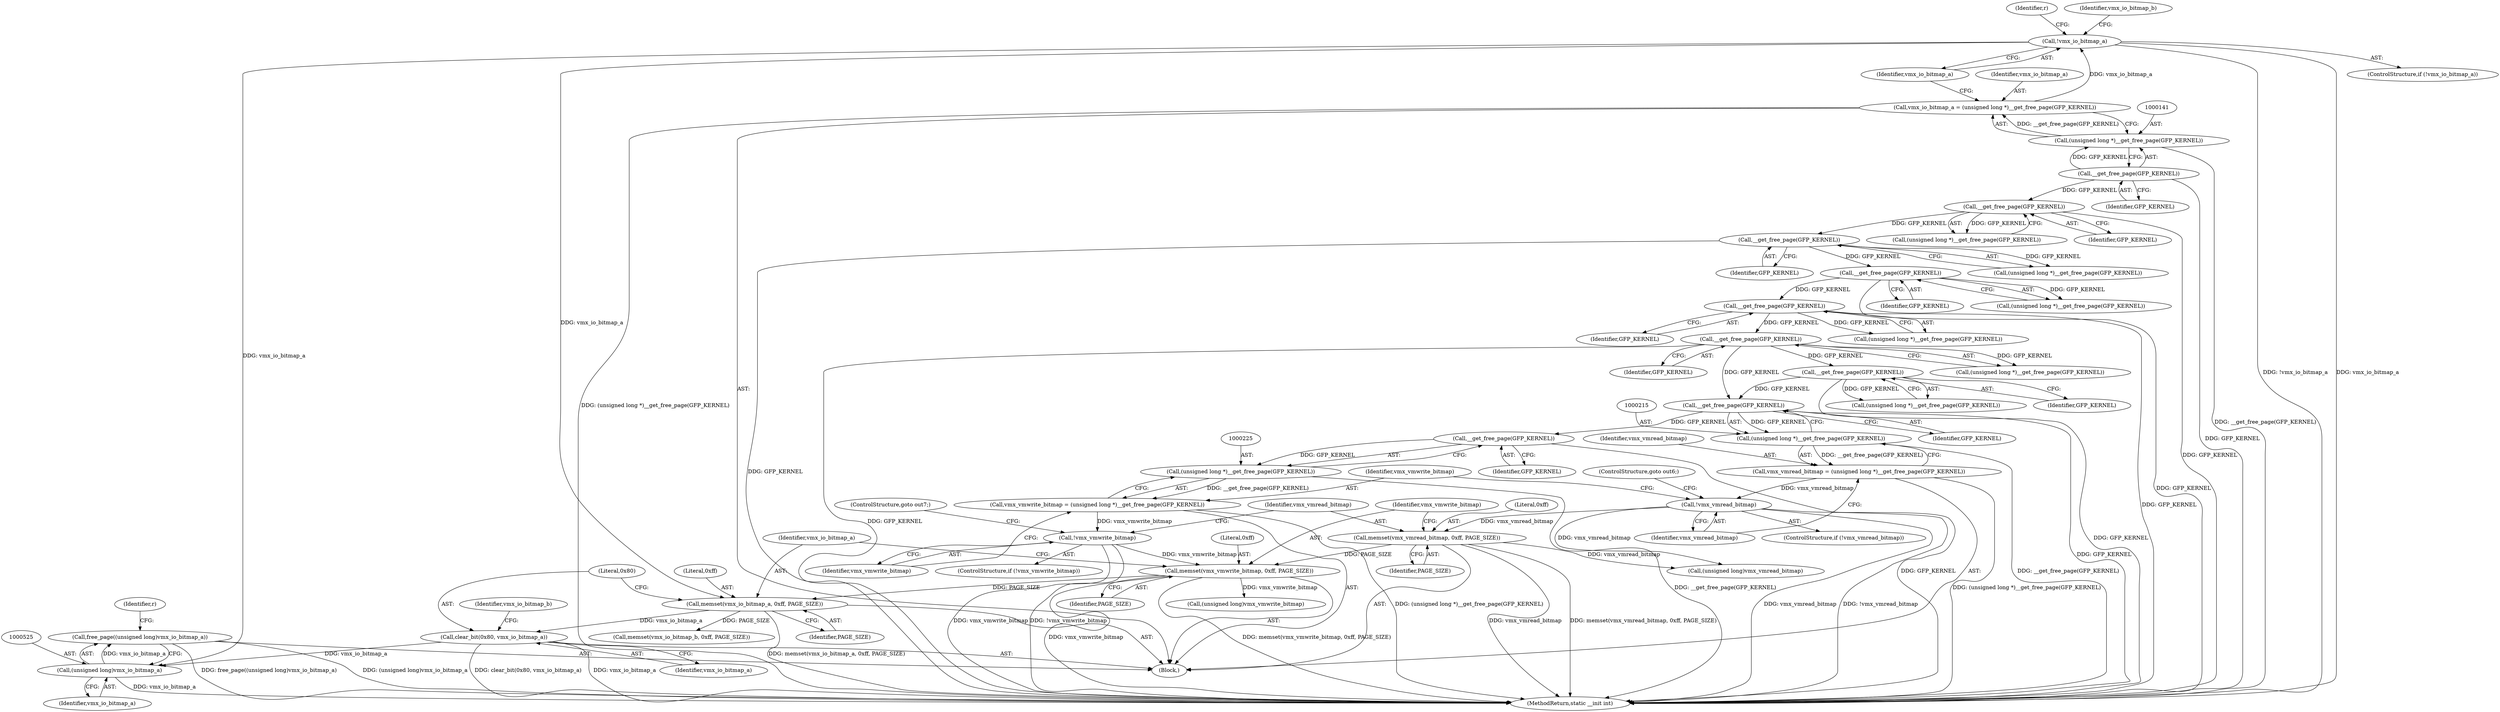 digraph "0_linux_3ce424e45411cf5a13105e0386b6ecf6eeb4f66f@API" {
"1000523" [label="(Call,free_page((unsigned long)vmx_io_bitmap_a))"];
"1000524" [label="(Call,(unsigned long)vmx_io_bitmap_a)"];
"1000244" [label="(Call,clear_bit(0x80, vmx_io_bitmap_a))"];
"1000240" [label="(Call,memset(vmx_io_bitmap_a, 0xff, PAGE_SIZE))"];
"1000145" [label="(Call,!vmx_io_bitmap_a)"];
"1000138" [label="(Call,vmx_io_bitmap_a = (unsigned long *)__get_free_page(GFP_KERNEL))"];
"1000140" [label="(Call,(unsigned long *)__get_free_page(GFP_KERNEL))"];
"1000142" [label="(Call,__get_free_page(GFP_KERNEL))"];
"1000236" [label="(Call,memset(vmx_vmwrite_bitmap, 0xff, PAGE_SIZE))"];
"1000229" [label="(Call,!vmx_vmwrite_bitmap)"];
"1000222" [label="(Call,vmx_vmwrite_bitmap = (unsigned long *)__get_free_page(GFP_KERNEL))"];
"1000224" [label="(Call,(unsigned long *)__get_free_page(GFP_KERNEL))"];
"1000226" [label="(Call,__get_free_page(GFP_KERNEL))"];
"1000216" [label="(Call,__get_free_page(GFP_KERNEL))"];
"1000193" [label="(Call,__get_free_page(GFP_KERNEL))"];
"1000183" [label="(Call,__get_free_page(GFP_KERNEL))"];
"1000173" [label="(Call,__get_free_page(GFP_KERNEL))"];
"1000163" [label="(Call,__get_free_page(GFP_KERNEL))"];
"1000153" [label="(Call,__get_free_page(GFP_KERNEL))"];
"1000206" [label="(Call,__get_free_page(GFP_KERNEL))"];
"1000232" [label="(Call,memset(vmx_vmread_bitmap, 0xff, PAGE_SIZE))"];
"1000219" [label="(Call,!vmx_vmread_bitmap)"];
"1000212" [label="(Call,vmx_vmread_bitmap = (unsigned long *)__get_free_page(GFP_KERNEL))"];
"1000214" [label="(Call,(unsigned long *)__get_free_page(GFP_KERNEL))"];
"1000234" [label="(Literal,0xff)"];
"1000222" [label="(Call,vmx_vmwrite_bitmap = (unsigned long *)__get_free_page(GFP_KERNEL))"];
"1000487" [label="(Call,(unsigned long)vmx_vmread_bitmap)"];
"1000248" [label="(Identifier,vmx_io_bitmap_b)"];
"1000240" [label="(Call,memset(vmx_io_bitmap_a, 0xff, PAGE_SIZE))"];
"1000241" [label="(Identifier,vmx_io_bitmap_a)"];
"1000239" [label="(Identifier,PAGE_SIZE)"];
"1000151" [label="(Call,(unsigned long *)__get_free_page(GFP_KERNEL))"];
"1000174" [label="(Identifier,GFP_KERNEL)"];
"1000526" [label="(Identifier,vmx_io_bitmap_a)"];
"1000144" [label="(ControlStructure,if (!vmx_io_bitmap_a))"];
"1000148" [label="(Identifier,r)"];
"1000183" [label="(Call,__get_free_page(GFP_KERNEL))"];
"1000482" [label="(Call,(unsigned long)vmx_vmwrite_bitmap)"];
"1000193" [label="(Call,__get_free_page(GFP_KERNEL))"];
"1000212" [label="(Call,vmx_vmread_bitmap = (unsigned long *)__get_free_page(GFP_KERNEL))"];
"1000219" [label="(Call,!vmx_vmread_bitmap)"];
"1000138" [label="(Call,vmx_io_bitmap_a = (unsigned long *)__get_free_page(GFP_KERNEL))"];
"1000184" [label="(Identifier,GFP_KERNEL)"];
"1000524" [label="(Call,(unsigned long)vmx_io_bitmap_a)"];
"1000194" [label="(Identifier,GFP_KERNEL)"];
"1000142" [label="(Call,__get_free_page(GFP_KERNEL))"];
"1000235" [label="(Identifier,PAGE_SIZE)"];
"1000207" [label="(Identifier,GFP_KERNEL)"];
"1000246" [label="(Identifier,vmx_io_bitmap_a)"];
"1000214" [label="(Call,(unsigned long *)__get_free_page(GFP_KERNEL))"];
"1000218" [label="(ControlStructure,if (!vmx_vmread_bitmap))"];
"1000221" [label="(ControlStructure,goto out6;)"];
"1000226" [label="(Call,__get_free_page(GFP_KERNEL))"];
"1000223" [label="(Identifier,vmx_vmwrite_bitmap)"];
"1000231" [label="(ControlStructure,goto out7;)"];
"1000229" [label="(Call,!vmx_vmwrite_bitmap)"];
"1000237" [label="(Identifier,vmx_vmwrite_bitmap)"];
"1000228" [label="(ControlStructure,if (!vmx_vmwrite_bitmap))"];
"1000206" [label="(Call,__get_free_page(GFP_KERNEL))"];
"1000181" [label="(Call,(unsigned long *)__get_free_page(GFP_KERNEL))"];
"1000154" [label="(Identifier,GFP_KERNEL)"];
"1000529" [label="(MethodReturn,static __init int)"];
"1000111" [label="(Block,)"];
"1000140" [label="(Call,(unsigned long *)__get_free_page(GFP_KERNEL))"];
"1000227" [label="(Identifier,GFP_KERNEL)"];
"1000217" [label="(Identifier,GFP_KERNEL)"];
"1000204" [label="(Call,(unsigned long *)__get_free_page(GFP_KERNEL))"];
"1000528" [label="(Identifier,r)"];
"1000236" [label="(Call,memset(vmx_vmwrite_bitmap, 0xff, PAGE_SIZE))"];
"1000146" [label="(Identifier,vmx_io_bitmap_a)"];
"1000171" [label="(Call,(unsigned long *)__get_free_page(GFP_KERNEL))"];
"1000164" [label="(Identifier,GFP_KERNEL)"];
"1000247" [label="(Call,memset(vmx_io_bitmap_b, 0xff, PAGE_SIZE))"];
"1000173" [label="(Call,__get_free_page(GFP_KERNEL))"];
"1000143" [label="(Identifier,GFP_KERNEL)"];
"1000230" [label="(Identifier,vmx_vmwrite_bitmap)"];
"1000163" [label="(Call,__get_free_page(GFP_KERNEL))"];
"1000161" [label="(Call,(unsigned long *)__get_free_page(GFP_KERNEL))"];
"1000150" [label="(Identifier,vmx_io_bitmap_b)"];
"1000139" [label="(Identifier,vmx_io_bitmap_a)"];
"1000243" [label="(Identifier,PAGE_SIZE)"];
"1000523" [label="(Call,free_page((unsigned long)vmx_io_bitmap_a))"];
"1000232" [label="(Call,memset(vmx_vmread_bitmap, 0xff, PAGE_SIZE))"];
"1000145" [label="(Call,!vmx_io_bitmap_a)"];
"1000224" [label="(Call,(unsigned long *)__get_free_page(GFP_KERNEL))"];
"1000191" [label="(Call,(unsigned long *)__get_free_page(GFP_KERNEL))"];
"1000220" [label="(Identifier,vmx_vmread_bitmap)"];
"1000245" [label="(Literal,0x80)"];
"1000153" [label="(Call,__get_free_page(GFP_KERNEL))"];
"1000216" [label="(Call,__get_free_page(GFP_KERNEL))"];
"1000242" [label="(Literal,0xff)"];
"1000213" [label="(Identifier,vmx_vmread_bitmap)"];
"1000244" [label="(Call,clear_bit(0x80, vmx_io_bitmap_a))"];
"1000233" [label="(Identifier,vmx_vmread_bitmap)"];
"1000238" [label="(Literal,0xff)"];
"1000523" -> "1000111"  [label="AST: "];
"1000523" -> "1000524"  [label="CFG: "];
"1000524" -> "1000523"  [label="AST: "];
"1000528" -> "1000523"  [label="CFG: "];
"1000523" -> "1000529"  [label="DDG: (unsigned long)vmx_io_bitmap_a"];
"1000523" -> "1000529"  [label="DDG: free_page((unsigned long)vmx_io_bitmap_a)"];
"1000524" -> "1000523"  [label="DDG: vmx_io_bitmap_a"];
"1000524" -> "1000526"  [label="CFG: "];
"1000525" -> "1000524"  [label="AST: "];
"1000526" -> "1000524"  [label="AST: "];
"1000524" -> "1000529"  [label="DDG: vmx_io_bitmap_a"];
"1000244" -> "1000524"  [label="DDG: vmx_io_bitmap_a"];
"1000145" -> "1000524"  [label="DDG: vmx_io_bitmap_a"];
"1000244" -> "1000111"  [label="AST: "];
"1000244" -> "1000246"  [label="CFG: "];
"1000245" -> "1000244"  [label="AST: "];
"1000246" -> "1000244"  [label="AST: "];
"1000248" -> "1000244"  [label="CFG: "];
"1000244" -> "1000529"  [label="DDG: clear_bit(0x80, vmx_io_bitmap_a)"];
"1000244" -> "1000529"  [label="DDG: vmx_io_bitmap_a"];
"1000240" -> "1000244"  [label="DDG: vmx_io_bitmap_a"];
"1000240" -> "1000111"  [label="AST: "];
"1000240" -> "1000243"  [label="CFG: "];
"1000241" -> "1000240"  [label="AST: "];
"1000242" -> "1000240"  [label="AST: "];
"1000243" -> "1000240"  [label="AST: "];
"1000245" -> "1000240"  [label="CFG: "];
"1000240" -> "1000529"  [label="DDG: memset(vmx_io_bitmap_a, 0xff, PAGE_SIZE)"];
"1000145" -> "1000240"  [label="DDG: vmx_io_bitmap_a"];
"1000236" -> "1000240"  [label="DDG: PAGE_SIZE"];
"1000240" -> "1000247"  [label="DDG: PAGE_SIZE"];
"1000145" -> "1000144"  [label="AST: "];
"1000145" -> "1000146"  [label="CFG: "];
"1000146" -> "1000145"  [label="AST: "];
"1000148" -> "1000145"  [label="CFG: "];
"1000150" -> "1000145"  [label="CFG: "];
"1000145" -> "1000529"  [label="DDG: !vmx_io_bitmap_a"];
"1000145" -> "1000529"  [label="DDG: vmx_io_bitmap_a"];
"1000138" -> "1000145"  [label="DDG: vmx_io_bitmap_a"];
"1000138" -> "1000111"  [label="AST: "];
"1000138" -> "1000140"  [label="CFG: "];
"1000139" -> "1000138"  [label="AST: "];
"1000140" -> "1000138"  [label="AST: "];
"1000146" -> "1000138"  [label="CFG: "];
"1000138" -> "1000529"  [label="DDG: (unsigned long *)__get_free_page(GFP_KERNEL)"];
"1000140" -> "1000138"  [label="DDG: __get_free_page(GFP_KERNEL)"];
"1000140" -> "1000142"  [label="CFG: "];
"1000141" -> "1000140"  [label="AST: "];
"1000142" -> "1000140"  [label="AST: "];
"1000140" -> "1000529"  [label="DDG: __get_free_page(GFP_KERNEL)"];
"1000142" -> "1000140"  [label="DDG: GFP_KERNEL"];
"1000142" -> "1000143"  [label="CFG: "];
"1000143" -> "1000142"  [label="AST: "];
"1000142" -> "1000529"  [label="DDG: GFP_KERNEL"];
"1000142" -> "1000153"  [label="DDG: GFP_KERNEL"];
"1000236" -> "1000111"  [label="AST: "];
"1000236" -> "1000239"  [label="CFG: "];
"1000237" -> "1000236"  [label="AST: "];
"1000238" -> "1000236"  [label="AST: "];
"1000239" -> "1000236"  [label="AST: "];
"1000241" -> "1000236"  [label="CFG: "];
"1000236" -> "1000529"  [label="DDG: vmx_vmwrite_bitmap"];
"1000236" -> "1000529"  [label="DDG: memset(vmx_vmwrite_bitmap, 0xff, PAGE_SIZE)"];
"1000229" -> "1000236"  [label="DDG: vmx_vmwrite_bitmap"];
"1000232" -> "1000236"  [label="DDG: PAGE_SIZE"];
"1000236" -> "1000482"  [label="DDG: vmx_vmwrite_bitmap"];
"1000229" -> "1000228"  [label="AST: "];
"1000229" -> "1000230"  [label="CFG: "];
"1000230" -> "1000229"  [label="AST: "];
"1000231" -> "1000229"  [label="CFG: "];
"1000233" -> "1000229"  [label="CFG: "];
"1000229" -> "1000529"  [label="DDG: !vmx_vmwrite_bitmap"];
"1000229" -> "1000529"  [label="DDG: vmx_vmwrite_bitmap"];
"1000222" -> "1000229"  [label="DDG: vmx_vmwrite_bitmap"];
"1000222" -> "1000111"  [label="AST: "];
"1000222" -> "1000224"  [label="CFG: "];
"1000223" -> "1000222"  [label="AST: "];
"1000224" -> "1000222"  [label="AST: "];
"1000230" -> "1000222"  [label="CFG: "];
"1000222" -> "1000529"  [label="DDG: (unsigned long *)__get_free_page(GFP_KERNEL)"];
"1000224" -> "1000222"  [label="DDG: __get_free_page(GFP_KERNEL)"];
"1000224" -> "1000226"  [label="CFG: "];
"1000225" -> "1000224"  [label="AST: "];
"1000226" -> "1000224"  [label="AST: "];
"1000224" -> "1000529"  [label="DDG: __get_free_page(GFP_KERNEL)"];
"1000226" -> "1000224"  [label="DDG: GFP_KERNEL"];
"1000226" -> "1000227"  [label="CFG: "];
"1000227" -> "1000226"  [label="AST: "];
"1000226" -> "1000529"  [label="DDG: GFP_KERNEL"];
"1000216" -> "1000226"  [label="DDG: GFP_KERNEL"];
"1000216" -> "1000214"  [label="AST: "];
"1000216" -> "1000217"  [label="CFG: "];
"1000217" -> "1000216"  [label="AST: "];
"1000214" -> "1000216"  [label="CFG: "];
"1000216" -> "1000529"  [label="DDG: GFP_KERNEL"];
"1000216" -> "1000214"  [label="DDG: GFP_KERNEL"];
"1000193" -> "1000216"  [label="DDG: GFP_KERNEL"];
"1000206" -> "1000216"  [label="DDG: GFP_KERNEL"];
"1000193" -> "1000191"  [label="AST: "];
"1000193" -> "1000194"  [label="CFG: "];
"1000194" -> "1000193"  [label="AST: "];
"1000191" -> "1000193"  [label="CFG: "];
"1000193" -> "1000529"  [label="DDG: GFP_KERNEL"];
"1000193" -> "1000191"  [label="DDG: GFP_KERNEL"];
"1000183" -> "1000193"  [label="DDG: GFP_KERNEL"];
"1000193" -> "1000206"  [label="DDG: GFP_KERNEL"];
"1000183" -> "1000181"  [label="AST: "];
"1000183" -> "1000184"  [label="CFG: "];
"1000184" -> "1000183"  [label="AST: "];
"1000181" -> "1000183"  [label="CFG: "];
"1000183" -> "1000529"  [label="DDG: GFP_KERNEL"];
"1000183" -> "1000181"  [label="DDG: GFP_KERNEL"];
"1000173" -> "1000183"  [label="DDG: GFP_KERNEL"];
"1000173" -> "1000171"  [label="AST: "];
"1000173" -> "1000174"  [label="CFG: "];
"1000174" -> "1000173"  [label="AST: "];
"1000171" -> "1000173"  [label="CFG: "];
"1000173" -> "1000529"  [label="DDG: GFP_KERNEL"];
"1000173" -> "1000171"  [label="DDG: GFP_KERNEL"];
"1000163" -> "1000173"  [label="DDG: GFP_KERNEL"];
"1000163" -> "1000161"  [label="AST: "];
"1000163" -> "1000164"  [label="CFG: "];
"1000164" -> "1000163"  [label="AST: "];
"1000161" -> "1000163"  [label="CFG: "];
"1000163" -> "1000529"  [label="DDG: GFP_KERNEL"];
"1000163" -> "1000161"  [label="DDG: GFP_KERNEL"];
"1000153" -> "1000163"  [label="DDG: GFP_KERNEL"];
"1000153" -> "1000151"  [label="AST: "];
"1000153" -> "1000154"  [label="CFG: "];
"1000154" -> "1000153"  [label="AST: "];
"1000151" -> "1000153"  [label="CFG: "];
"1000153" -> "1000529"  [label="DDG: GFP_KERNEL"];
"1000153" -> "1000151"  [label="DDG: GFP_KERNEL"];
"1000206" -> "1000204"  [label="AST: "];
"1000206" -> "1000207"  [label="CFG: "];
"1000207" -> "1000206"  [label="AST: "];
"1000204" -> "1000206"  [label="CFG: "];
"1000206" -> "1000529"  [label="DDG: GFP_KERNEL"];
"1000206" -> "1000204"  [label="DDG: GFP_KERNEL"];
"1000232" -> "1000111"  [label="AST: "];
"1000232" -> "1000235"  [label="CFG: "];
"1000233" -> "1000232"  [label="AST: "];
"1000234" -> "1000232"  [label="AST: "];
"1000235" -> "1000232"  [label="AST: "];
"1000237" -> "1000232"  [label="CFG: "];
"1000232" -> "1000529"  [label="DDG: vmx_vmread_bitmap"];
"1000232" -> "1000529"  [label="DDG: memset(vmx_vmread_bitmap, 0xff, PAGE_SIZE)"];
"1000219" -> "1000232"  [label="DDG: vmx_vmread_bitmap"];
"1000232" -> "1000487"  [label="DDG: vmx_vmread_bitmap"];
"1000219" -> "1000218"  [label="AST: "];
"1000219" -> "1000220"  [label="CFG: "];
"1000220" -> "1000219"  [label="AST: "];
"1000221" -> "1000219"  [label="CFG: "];
"1000223" -> "1000219"  [label="CFG: "];
"1000219" -> "1000529"  [label="DDG: !vmx_vmread_bitmap"];
"1000219" -> "1000529"  [label="DDG: vmx_vmread_bitmap"];
"1000212" -> "1000219"  [label="DDG: vmx_vmread_bitmap"];
"1000219" -> "1000487"  [label="DDG: vmx_vmread_bitmap"];
"1000212" -> "1000111"  [label="AST: "];
"1000212" -> "1000214"  [label="CFG: "];
"1000213" -> "1000212"  [label="AST: "];
"1000214" -> "1000212"  [label="AST: "];
"1000220" -> "1000212"  [label="CFG: "];
"1000212" -> "1000529"  [label="DDG: (unsigned long *)__get_free_page(GFP_KERNEL)"];
"1000214" -> "1000212"  [label="DDG: __get_free_page(GFP_KERNEL)"];
"1000215" -> "1000214"  [label="AST: "];
"1000214" -> "1000529"  [label="DDG: __get_free_page(GFP_KERNEL)"];
}
